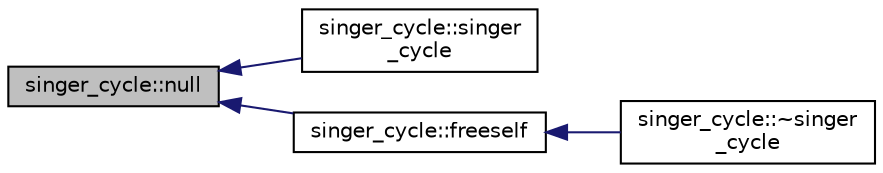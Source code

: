 digraph "singer_cycle::null"
{
  edge [fontname="Helvetica",fontsize="10",labelfontname="Helvetica",labelfontsize="10"];
  node [fontname="Helvetica",fontsize="10",shape=record];
  rankdir="LR";
  Node402 [label="singer_cycle::null",height=0.2,width=0.4,color="black", fillcolor="grey75", style="filled", fontcolor="black"];
  Node402 -> Node403 [dir="back",color="midnightblue",fontsize="10",style="solid",fontname="Helvetica"];
  Node403 [label="singer_cycle::singer\l_cycle",height=0.2,width=0.4,color="black", fillcolor="white", style="filled",URL="$d8/d13/classsinger__cycle.html#af1bad5ac4c9d96a726c59c131d69689e"];
  Node402 -> Node404 [dir="back",color="midnightblue",fontsize="10",style="solid",fontname="Helvetica"];
  Node404 [label="singer_cycle::freeself",height=0.2,width=0.4,color="black", fillcolor="white", style="filled",URL="$d8/d13/classsinger__cycle.html#a5c42f269d17c204e0c7944220818b3cd"];
  Node404 -> Node405 [dir="back",color="midnightblue",fontsize="10",style="solid",fontname="Helvetica"];
  Node405 [label="singer_cycle::~singer\l_cycle",height=0.2,width=0.4,color="black", fillcolor="white", style="filled",URL="$d8/d13/classsinger__cycle.html#a6bb69cd5e023ec4f8d5bb44ebba09d5b"];
}
